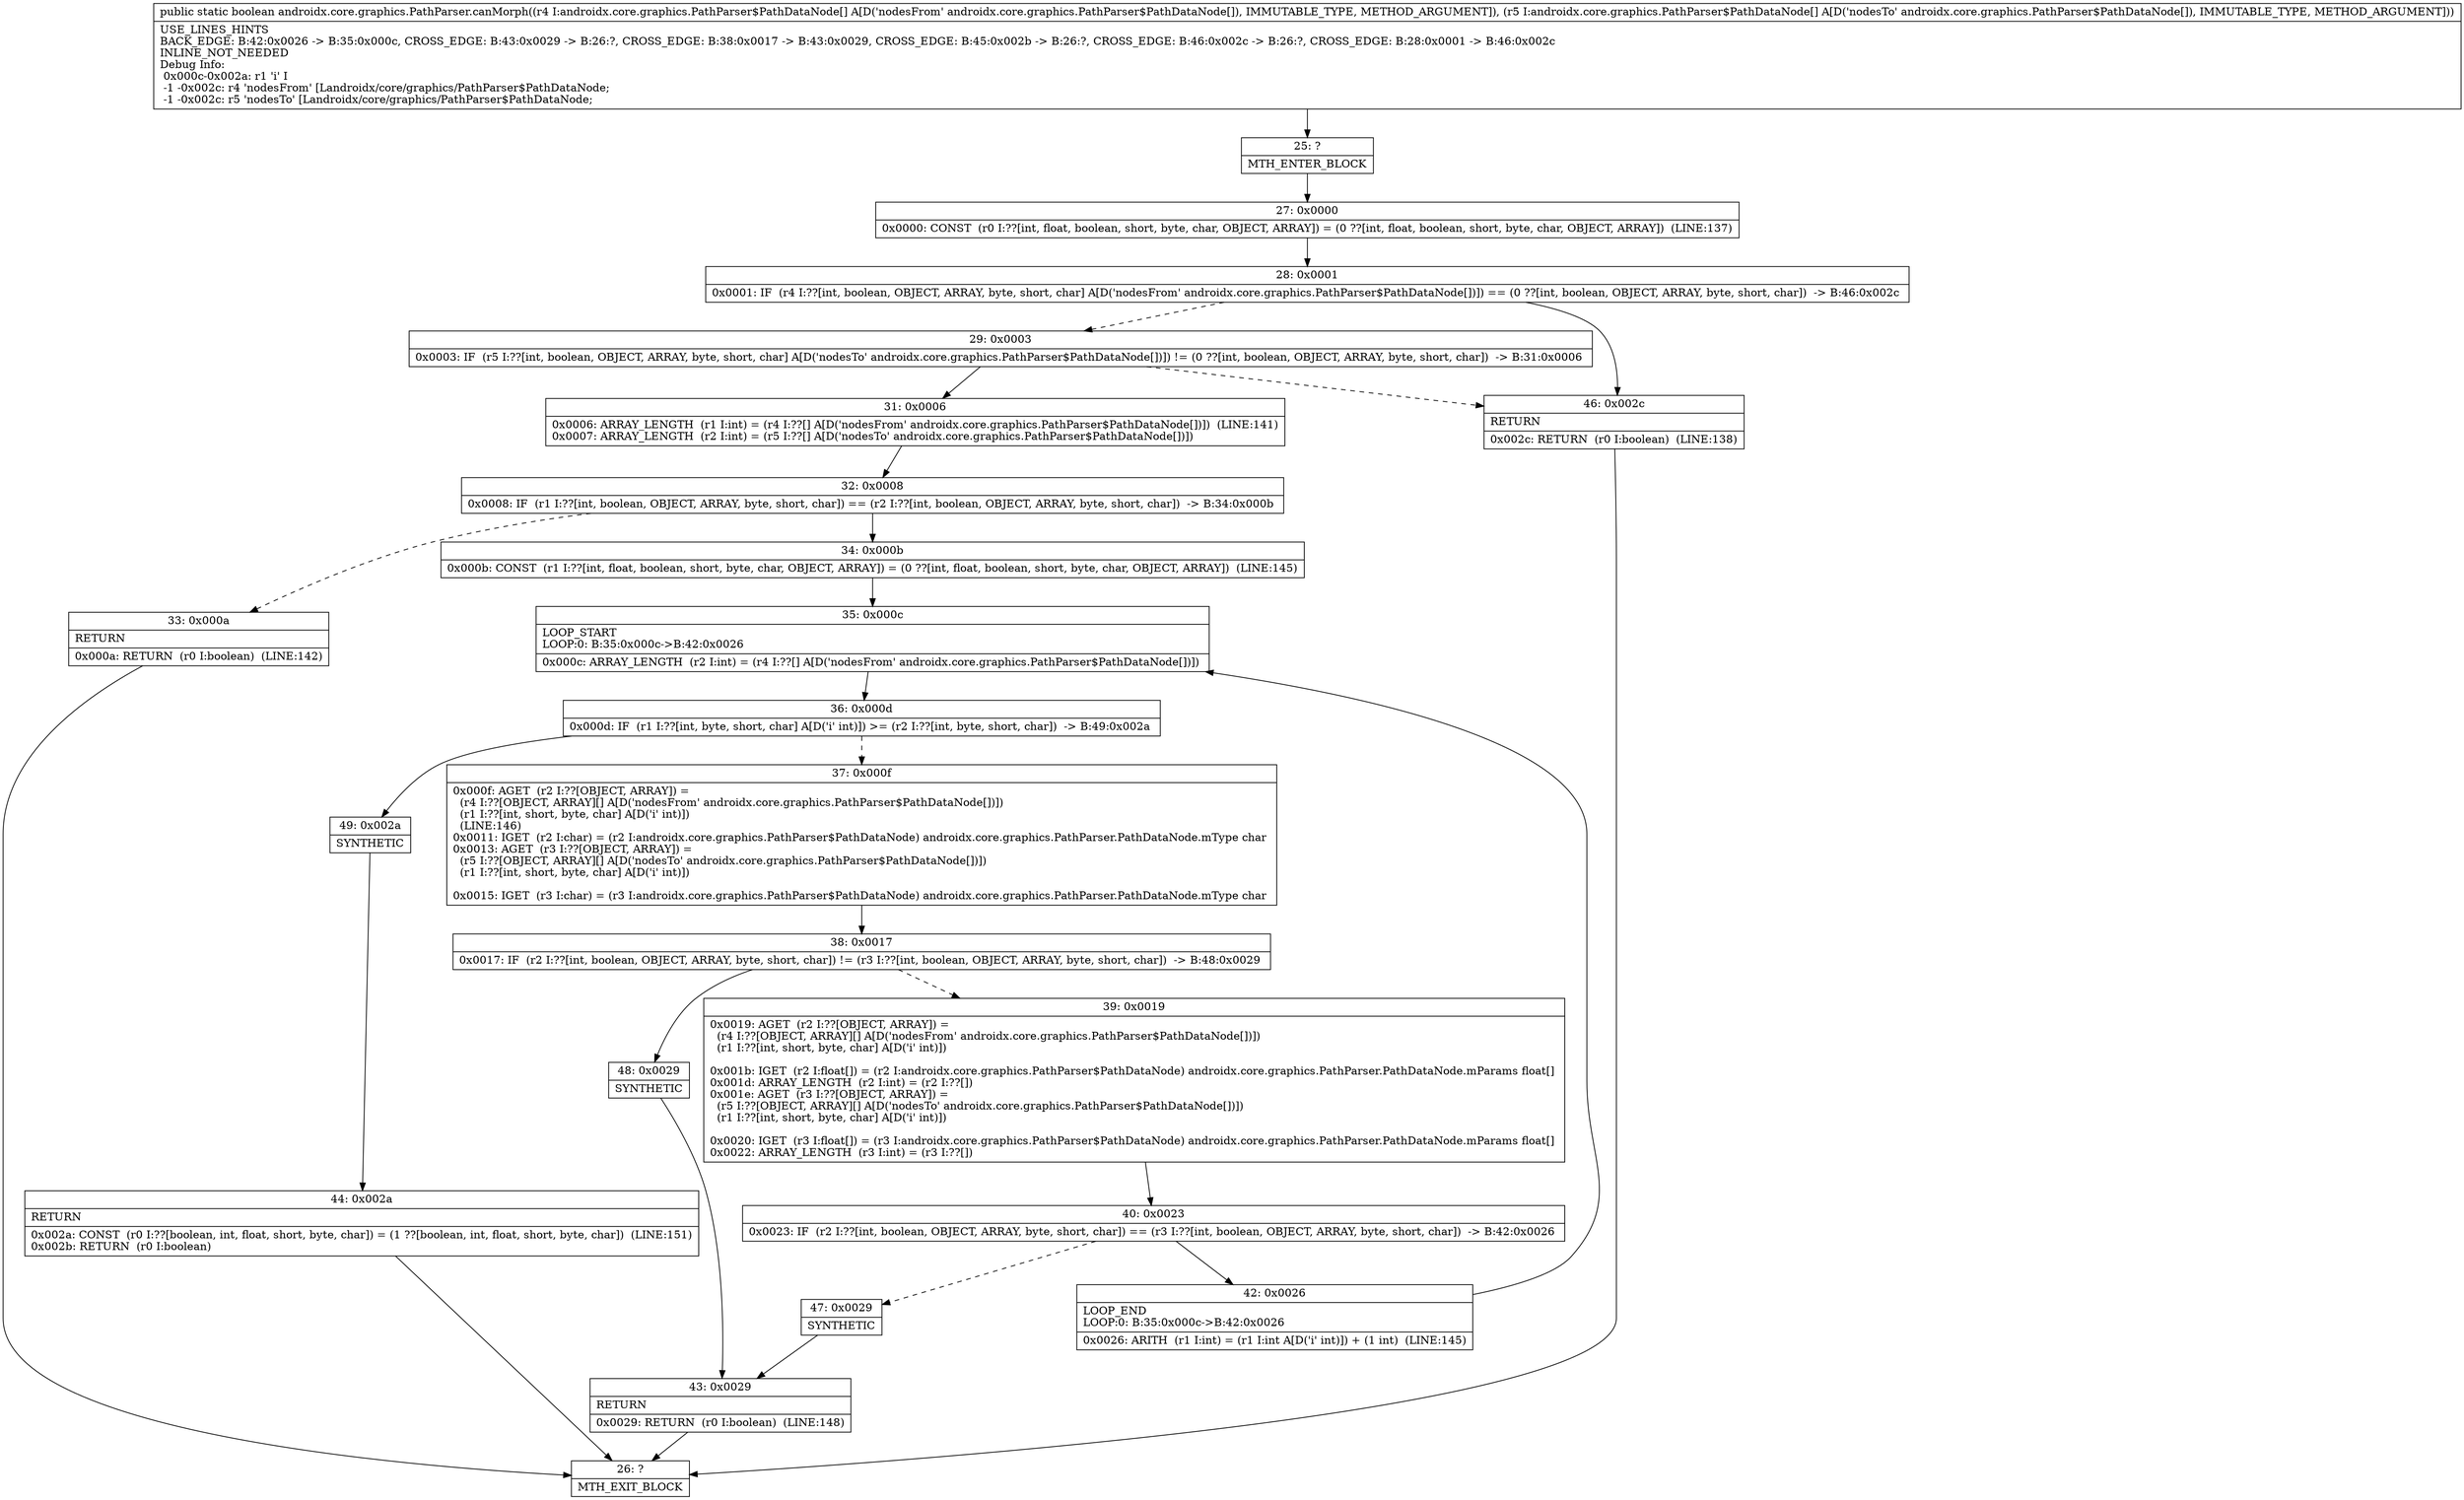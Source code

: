 digraph "CFG forandroidx.core.graphics.PathParser.canMorph([Landroidx\/core\/graphics\/PathParser$PathDataNode;[Landroidx\/core\/graphics\/PathParser$PathDataNode;)Z" {
Node_25 [shape=record,label="{25\:\ ?|MTH_ENTER_BLOCK\l}"];
Node_27 [shape=record,label="{27\:\ 0x0000|0x0000: CONST  (r0 I:??[int, float, boolean, short, byte, char, OBJECT, ARRAY]) = (0 ??[int, float, boolean, short, byte, char, OBJECT, ARRAY])  (LINE:137)\l}"];
Node_28 [shape=record,label="{28\:\ 0x0001|0x0001: IF  (r4 I:??[int, boolean, OBJECT, ARRAY, byte, short, char] A[D('nodesFrom' androidx.core.graphics.PathParser$PathDataNode[])]) == (0 ??[int, boolean, OBJECT, ARRAY, byte, short, char])  \-\> B:46:0x002c \l}"];
Node_29 [shape=record,label="{29\:\ 0x0003|0x0003: IF  (r5 I:??[int, boolean, OBJECT, ARRAY, byte, short, char] A[D('nodesTo' androidx.core.graphics.PathParser$PathDataNode[])]) != (0 ??[int, boolean, OBJECT, ARRAY, byte, short, char])  \-\> B:31:0x0006 \l}"];
Node_31 [shape=record,label="{31\:\ 0x0006|0x0006: ARRAY_LENGTH  (r1 I:int) = (r4 I:??[] A[D('nodesFrom' androidx.core.graphics.PathParser$PathDataNode[])])  (LINE:141)\l0x0007: ARRAY_LENGTH  (r2 I:int) = (r5 I:??[] A[D('nodesTo' androidx.core.graphics.PathParser$PathDataNode[])]) \l}"];
Node_32 [shape=record,label="{32\:\ 0x0008|0x0008: IF  (r1 I:??[int, boolean, OBJECT, ARRAY, byte, short, char]) == (r2 I:??[int, boolean, OBJECT, ARRAY, byte, short, char])  \-\> B:34:0x000b \l}"];
Node_33 [shape=record,label="{33\:\ 0x000a|RETURN\l|0x000a: RETURN  (r0 I:boolean)  (LINE:142)\l}"];
Node_26 [shape=record,label="{26\:\ ?|MTH_EXIT_BLOCK\l}"];
Node_34 [shape=record,label="{34\:\ 0x000b|0x000b: CONST  (r1 I:??[int, float, boolean, short, byte, char, OBJECT, ARRAY]) = (0 ??[int, float, boolean, short, byte, char, OBJECT, ARRAY])  (LINE:145)\l}"];
Node_35 [shape=record,label="{35\:\ 0x000c|LOOP_START\lLOOP:0: B:35:0x000c\-\>B:42:0x0026\l|0x000c: ARRAY_LENGTH  (r2 I:int) = (r4 I:??[] A[D('nodesFrom' androidx.core.graphics.PathParser$PathDataNode[])]) \l}"];
Node_36 [shape=record,label="{36\:\ 0x000d|0x000d: IF  (r1 I:??[int, byte, short, char] A[D('i' int)]) \>= (r2 I:??[int, byte, short, char])  \-\> B:49:0x002a \l}"];
Node_37 [shape=record,label="{37\:\ 0x000f|0x000f: AGET  (r2 I:??[OBJECT, ARRAY]) = \l  (r4 I:??[OBJECT, ARRAY][] A[D('nodesFrom' androidx.core.graphics.PathParser$PathDataNode[])])\l  (r1 I:??[int, short, byte, char] A[D('i' int)])\l  (LINE:146)\l0x0011: IGET  (r2 I:char) = (r2 I:androidx.core.graphics.PathParser$PathDataNode) androidx.core.graphics.PathParser.PathDataNode.mType char \l0x0013: AGET  (r3 I:??[OBJECT, ARRAY]) = \l  (r5 I:??[OBJECT, ARRAY][] A[D('nodesTo' androidx.core.graphics.PathParser$PathDataNode[])])\l  (r1 I:??[int, short, byte, char] A[D('i' int)])\l \l0x0015: IGET  (r3 I:char) = (r3 I:androidx.core.graphics.PathParser$PathDataNode) androidx.core.graphics.PathParser.PathDataNode.mType char \l}"];
Node_38 [shape=record,label="{38\:\ 0x0017|0x0017: IF  (r2 I:??[int, boolean, OBJECT, ARRAY, byte, short, char]) != (r3 I:??[int, boolean, OBJECT, ARRAY, byte, short, char])  \-\> B:48:0x0029 \l}"];
Node_39 [shape=record,label="{39\:\ 0x0019|0x0019: AGET  (r2 I:??[OBJECT, ARRAY]) = \l  (r4 I:??[OBJECT, ARRAY][] A[D('nodesFrom' androidx.core.graphics.PathParser$PathDataNode[])])\l  (r1 I:??[int, short, byte, char] A[D('i' int)])\l \l0x001b: IGET  (r2 I:float[]) = (r2 I:androidx.core.graphics.PathParser$PathDataNode) androidx.core.graphics.PathParser.PathDataNode.mParams float[] \l0x001d: ARRAY_LENGTH  (r2 I:int) = (r2 I:??[]) \l0x001e: AGET  (r3 I:??[OBJECT, ARRAY]) = \l  (r5 I:??[OBJECT, ARRAY][] A[D('nodesTo' androidx.core.graphics.PathParser$PathDataNode[])])\l  (r1 I:??[int, short, byte, char] A[D('i' int)])\l \l0x0020: IGET  (r3 I:float[]) = (r3 I:androidx.core.graphics.PathParser$PathDataNode) androidx.core.graphics.PathParser.PathDataNode.mParams float[] \l0x0022: ARRAY_LENGTH  (r3 I:int) = (r3 I:??[]) \l}"];
Node_40 [shape=record,label="{40\:\ 0x0023|0x0023: IF  (r2 I:??[int, boolean, OBJECT, ARRAY, byte, short, char]) == (r3 I:??[int, boolean, OBJECT, ARRAY, byte, short, char])  \-\> B:42:0x0026 \l}"];
Node_42 [shape=record,label="{42\:\ 0x0026|LOOP_END\lLOOP:0: B:35:0x000c\-\>B:42:0x0026\l|0x0026: ARITH  (r1 I:int) = (r1 I:int A[D('i' int)]) + (1 int)  (LINE:145)\l}"];
Node_47 [shape=record,label="{47\:\ 0x0029|SYNTHETIC\l}"];
Node_43 [shape=record,label="{43\:\ 0x0029|RETURN\l|0x0029: RETURN  (r0 I:boolean)  (LINE:148)\l}"];
Node_48 [shape=record,label="{48\:\ 0x0029|SYNTHETIC\l}"];
Node_49 [shape=record,label="{49\:\ 0x002a|SYNTHETIC\l}"];
Node_44 [shape=record,label="{44\:\ 0x002a|RETURN\l|0x002a: CONST  (r0 I:??[boolean, int, float, short, byte, char]) = (1 ??[boolean, int, float, short, byte, char])  (LINE:151)\l0x002b: RETURN  (r0 I:boolean) \l}"];
Node_46 [shape=record,label="{46\:\ 0x002c|RETURN\l|0x002c: RETURN  (r0 I:boolean)  (LINE:138)\l}"];
MethodNode[shape=record,label="{public static boolean androidx.core.graphics.PathParser.canMorph((r4 I:androidx.core.graphics.PathParser$PathDataNode[] A[D('nodesFrom' androidx.core.graphics.PathParser$PathDataNode[]), IMMUTABLE_TYPE, METHOD_ARGUMENT]), (r5 I:androidx.core.graphics.PathParser$PathDataNode[] A[D('nodesTo' androidx.core.graphics.PathParser$PathDataNode[]), IMMUTABLE_TYPE, METHOD_ARGUMENT]))  | USE_LINES_HINTS\lBACK_EDGE: B:42:0x0026 \-\> B:35:0x000c, CROSS_EDGE: B:43:0x0029 \-\> B:26:?, CROSS_EDGE: B:38:0x0017 \-\> B:43:0x0029, CROSS_EDGE: B:45:0x002b \-\> B:26:?, CROSS_EDGE: B:46:0x002c \-\> B:26:?, CROSS_EDGE: B:28:0x0001 \-\> B:46:0x002c\lINLINE_NOT_NEEDED\lDebug Info:\l  0x000c\-0x002a: r1 'i' I\l  \-1 \-0x002c: r4 'nodesFrom' [Landroidx\/core\/graphics\/PathParser$PathDataNode;\l  \-1 \-0x002c: r5 'nodesTo' [Landroidx\/core\/graphics\/PathParser$PathDataNode;\l}"];
MethodNode -> Node_25;Node_25 -> Node_27;
Node_27 -> Node_28;
Node_28 -> Node_29[style=dashed];
Node_28 -> Node_46;
Node_29 -> Node_31;
Node_29 -> Node_46[style=dashed];
Node_31 -> Node_32;
Node_32 -> Node_33[style=dashed];
Node_32 -> Node_34;
Node_33 -> Node_26;
Node_34 -> Node_35;
Node_35 -> Node_36;
Node_36 -> Node_37[style=dashed];
Node_36 -> Node_49;
Node_37 -> Node_38;
Node_38 -> Node_39[style=dashed];
Node_38 -> Node_48;
Node_39 -> Node_40;
Node_40 -> Node_42;
Node_40 -> Node_47[style=dashed];
Node_42 -> Node_35;
Node_47 -> Node_43;
Node_43 -> Node_26;
Node_48 -> Node_43;
Node_49 -> Node_44;
Node_44 -> Node_26;
Node_46 -> Node_26;
}

